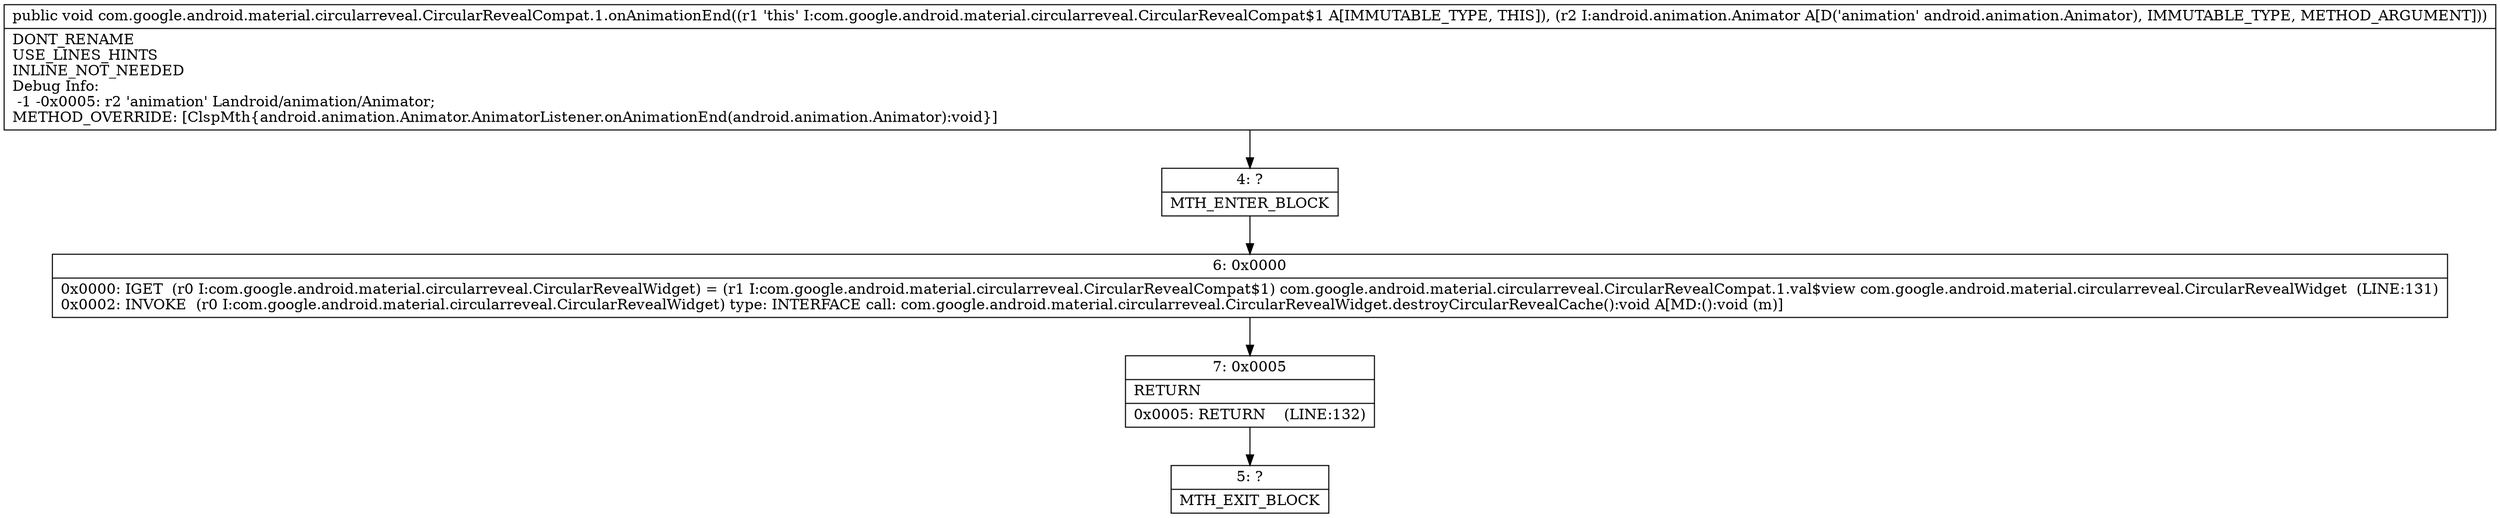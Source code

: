 digraph "CFG forcom.google.android.material.circularreveal.CircularRevealCompat.1.onAnimationEnd(Landroid\/animation\/Animator;)V" {
Node_4 [shape=record,label="{4\:\ ?|MTH_ENTER_BLOCK\l}"];
Node_6 [shape=record,label="{6\:\ 0x0000|0x0000: IGET  (r0 I:com.google.android.material.circularreveal.CircularRevealWidget) = (r1 I:com.google.android.material.circularreveal.CircularRevealCompat$1) com.google.android.material.circularreveal.CircularRevealCompat.1.val$view com.google.android.material.circularreveal.CircularRevealWidget  (LINE:131)\l0x0002: INVOKE  (r0 I:com.google.android.material.circularreveal.CircularRevealWidget) type: INTERFACE call: com.google.android.material.circularreveal.CircularRevealWidget.destroyCircularRevealCache():void A[MD:():void (m)]\l}"];
Node_7 [shape=record,label="{7\:\ 0x0005|RETURN\l|0x0005: RETURN    (LINE:132)\l}"];
Node_5 [shape=record,label="{5\:\ ?|MTH_EXIT_BLOCK\l}"];
MethodNode[shape=record,label="{public void com.google.android.material.circularreveal.CircularRevealCompat.1.onAnimationEnd((r1 'this' I:com.google.android.material.circularreveal.CircularRevealCompat$1 A[IMMUTABLE_TYPE, THIS]), (r2 I:android.animation.Animator A[D('animation' android.animation.Animator), IMMUTABLE_TYPE, METHOD_ARGUMENT]))  | DONT_RENAME\lUSE_LINES_HINTS\lINLINE_NOT_NEEDED\lDebug Info:\l  \-1 \-0x0005: r2 'animation' Landroid\/animation\/Animator;\lMETHOD_OVERRIDE: [ClspMth\{android.animation.Animator.AnimatorListener.onAnimationEnd(android.animation.Animator):void\}]\l}"];
MethodNode -> Node_4;Node_4 -> Node_6;
Node_6 -> Node_7;
Node_7 -> Node_5;
}

